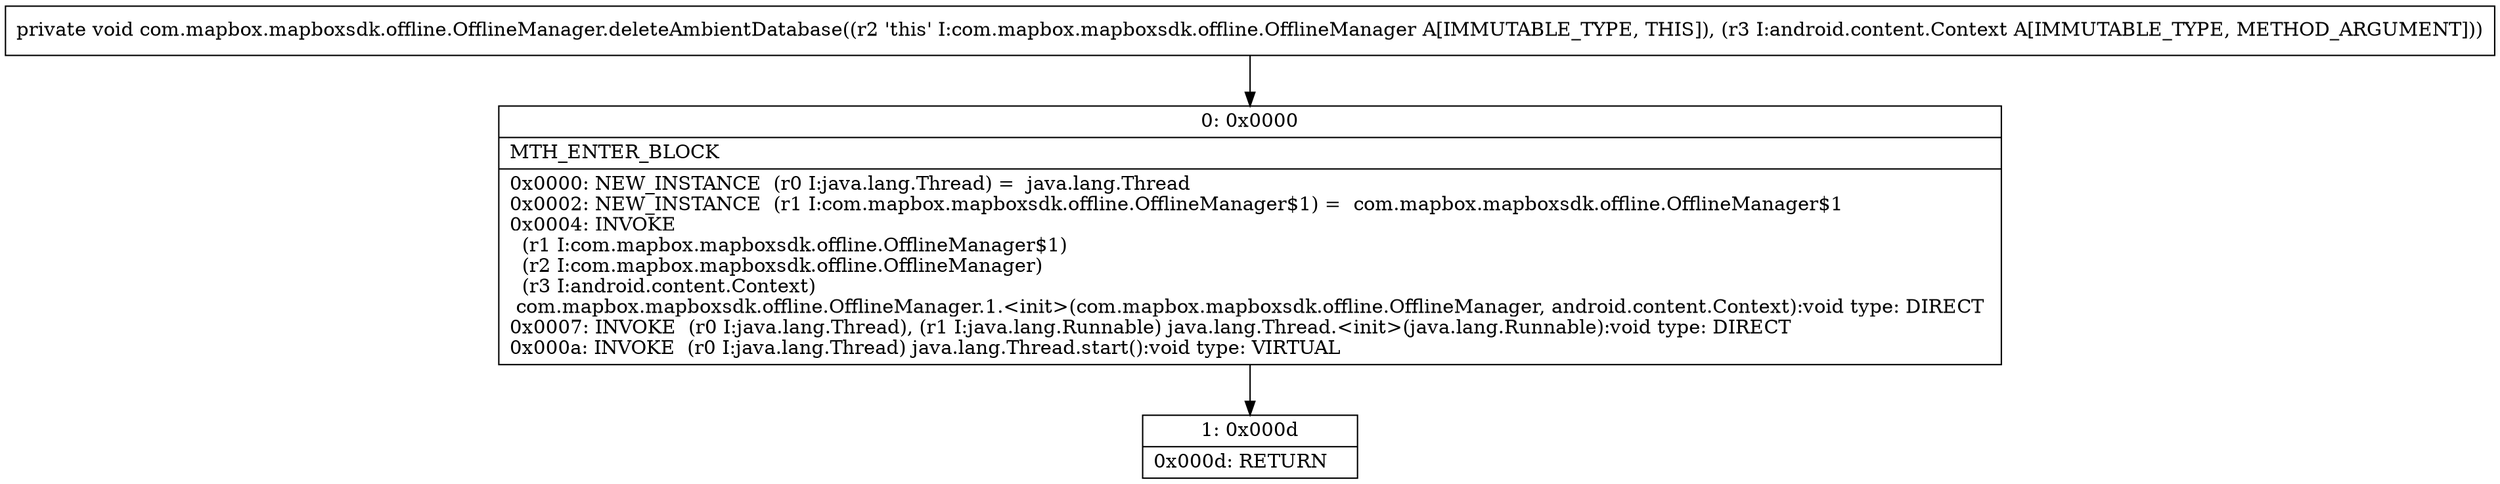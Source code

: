 digraph "CFG forcom.mapbox.mapboxsdk.offline.OfflineManager.deleteAmbientDatabase(Landroid\/content\/Context;)V" {
Node_0 [shape=record,label="{0\:\ 0x0000|MTH_ENTER_BLOCK\l|0x0000: NEW_INSTANCE  (r0 I:java.lang.Thread) =  java.lang.Thread \l0x0002: NEW_INSTANCE  (r1 I:com.mapbox.mapboxsdk.offline.OfflineManager$1) =  com.mapbox.mapboxsdk.offline.OfflineManager$1 \l0x0004: INVOKE  \l  (r1 I:com.mapbox.mapboxsdk.offline.OfflineManager$1)\l  (r2 I:com.mapbox.mapboxsdk.offline.OfflineManager)\l  (r3 I:android.content.Context)\l com.mapbox.mapboxsdk.offline.OfflineManager.1.\<init\>(com.mapbox.mapboxsdk.offline.OfflineManager, android.content.Context):void type: DIRECT \l0x0007: INVOKE  (r0 I:java.lang.Thread), (r1 I:java.lang.Runnable) java.lang.Thread.\<init\>(java.lang.Runnable):void type: DIRECT \l0x000a: INVOKE  (r0 I:java.lang.Thread) java.lang.Thread.start():void type: VIRTUAL \l}"];
Node_1 [shape=record,label="{1\:\ 0x000d|0x000d: RETURN   \l}"];
MethodNode[shape=record,label="{private void com.mapbox.mapboxsdk.offline.OfflineManager.deleteAmbientDatabase((r2 'this' I:com.mapbox.mapboxsdk.offline.OfflineManager A[IMMUTABLE_TYPE, THIS]), (r3 I:android.content.Context A[IMMUTABLE_TYPE, METHOD_ARGUMENT])) }"];
MethodNode -> Node_0;
Node_0 -> Node_1;
}


